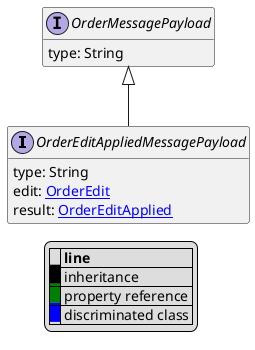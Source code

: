 @startuml

hide empty fields
hide empty methods
legend
|= |= line |
|<back:black>   </back>| inheritance |
|<back:green>   </back>| property reference |
|<back:blue>   </back>| discriminated class |
endlegend
interface OrderEditAppliedMessagePayload [[OrderEditAppliedMessagePayload.svg]] extends OrderMessagePayload {
    type: String
    edit: [[OrderEdit.svg OrderEdit]]
    result: [[OrderEditApplied.svg OrderEditApplied]]
}
interface OrderMessagePayload [[OrderMessagePayload.svg]]  {
    type: String
}





@enduml
